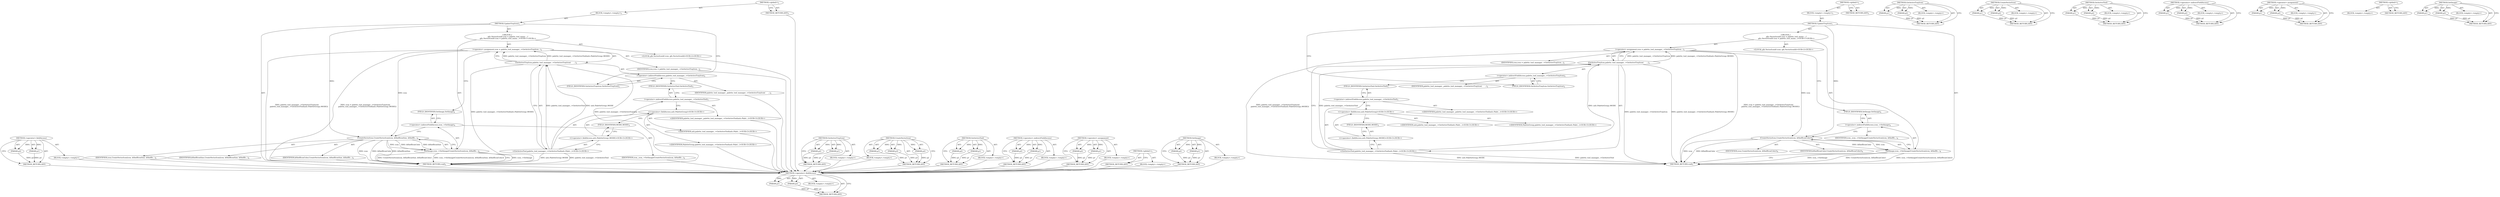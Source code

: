 digraph "SetImage" {
vulnerable_72 [label=<(METHOD,&lt;operator&gt;.fieldAccess)>];
vulnerable_73 [label=<(PARAM,p1)>];
vulnerable_74 [label=<(PARAM,p2)>];
vulnerable_75 [label=<(BLOCK,&lt;empty&gt;,&lt;empty&gt;)>];
vulnerable_76 [label=<(METHOD_RETURN,ANY)>];
vulnerable_6 [label=<(METHOD,&lt;global&gt;)<SUB>1</SUB>>];
vulnerable_7 [label=<(BLOCK,&lt;empty&gt;,&lt;empty&gt;)<SUB>1</SUB>>];
vulnerable_8 [label=<(METHOD,UpdateTrayIcon)<SUB>1</SUB>>];
vulnerable_9 [label="<(BLOCK,{
   gfx::VectorIconId icon = palette_tool_mana...,{
   gfx::VectorIconId icon = palette_tool_mana...)<SUB>1</SUB>>"];
vulnerable_10 [label="<(LOCAL,gfx.VectorIconId icon: gfx.VectorIconId)<SUB>2</SUB>>"];
vulnerable_11 [label=<(&lt;operator&gt;.assignment,icon = palette_tool_manager_-&gt;GetActiveTrayIcon...)<SUB>2</SUB>>];
vulnerable_12 [label=<(IDENTIFIER,icon,icon = palette_tool_manager_-&gt;GetActiveTrayIcon...)<SUB>2</SUB>>];
vulnerable_13 [label=<(GetActiveTrayIcon,palette_tool_manager_-&gt;GetActiveTrayIcon(
     ...)<SUB>2</SUB>>];
vulnerable_14 [label=<(&lt;operator&gt;.indirectFieldAccess,palette_tool_manager_-&gt;GetActiveTrayIcon)<SUB>2</SUB>>];
vulnerable_15 [label=<(IDENTIFIER,palette_tool_manager_,palette_tool_manager_-&gt;GetActiveTrayIcon(
     ...)<SUB>2</SUB>>];
vulnerable_16 [label=<(FIELD_IDENTIFIER,GetActiveTrayIcon,GetActiveTrayIcon)<SUB>2</SUB>>];
vulnerable_17 [label="<(GetActiveTool,palette_tool_manager_-&gt;GetActiveTool(ash::Palet...)<SUB>3</SUB>>"];
vulnerable_18 [label=<(&lt;operator&gt;.indirectFieldAccess,palette_tool_manager_-&gt;GetActiveTool)<SUB>3</SUB>>];
vulnerable_19 [label="<(IDENTIFIER,palette_tool_manager_,palette_tool_manager_-&gt;GetActiveTool(ash::Palet...)<SUB>3</SUB>>"];
vulnerable_20 [label=<(FIELD_IDENTIFIER,GetActiveTool,GetActiveTool)<SUB>3</SUB>>];
vulnerable_21 [label="<(&lt;operator&gt;.fieldAccess,ash::PaletteGroup::MODE)<SUB>3</SUB>>"];
vulnerable_22 [label="<(&lt;operator&gt;.fieldAccess,ash::PaletteGroup)<SUB>3</SUB>>"];
vulnerable_23 [label="<(IDENTIFIER,ash,palette_tool_manager_-&gt;GetActiveTool(ash::Palet...)<SUB>3</SUB>>"];
vulnerable_24 [label="<(IDENTIFIER,PaletteGroup,palette_tool_manager_-&gt;GetActiveTool(ash::Palet...)<SUB>3</SUB>>"];
vulnerable_25 [label=<(FIELD_IDENTIFIER,MODE,MODE)<SUB>3</SUB>>];
vulnerable_26 [label=<(SetImage,icon_-&gt;SetImage(CreateVectorIcon(icon, kShelfIc...)<SUB>4</SUB>>];
vulnerable_27 [label=<(&lt;operator&gt;.indirectFieldAccess,icon_-&gt;SetImage)<SUB>4</SUB>>];
vulnerable_28 [label=<(IDENTIFIER,icon_,icon_-&gt;SetImage(CreateVectorIcon(icon, kShelfIc...)<SUB>4</SUB>>];
vulnerable_29 [label=<(FIELD_IDENTIFIER,SetImage,SetImage)<SUB>4</SUB>>];
vulnerable_30 [label=<(CreateVectorIcon,CreateVectorIcon(icon, kShelfIconColor))<SUB>4</SUB>>];
vulnerable_31 [label=<(IDENTIFIER,icon,CreateVectorIcon(icon, kShelfIconColor))<SUB>4</SUB>>];
vulnerable_32 [label=<(IDENTIFIER,kShelfIconColor,CreateVectorIcon(icon, kShelfIconColor))<SUB>4</SUB>>];
vulnerable_33 [label=<(METHOD_RETURN,void)<SUB>1</SUB>>];
vulnerable_35 [label=<(METHOD_RETURN,ANY)<SUB>1</SUB>>];
vulnerable_57 [label=<(METHOD,GetActiveTrayIcon)>];
vulnerable_58 [label=<(PARAM,p1)>];
vulnerable_59 [label=<(PARAM,p2)>];
vulnerable_60 [label=<(BLOCK,&lt;empty&gt;,&lt;empty&gt;)>];
vulnerable_61 [label=<(METHOD_RETURN,ANY)>];
vulnerable_82 [label=<(METHOD,CreateVectorIcon)>];
vulnerable_83 [label=<(PARAM,p1)>];
vulnerable_84 [label=<(PARAM,p2)>];
vulnerable_85 [label=<(BLOCK,&lt;empty&gt;,&lt;empty&gt;)>];
vulnerable_86 [label=<(METHOD_RETURN,ANY)>];
vulnerable_67 [label=<(METHOD,GetActiveTool)>];
vulnerable_68 [label=<(PARAM,p1)>];
vulnerable_69 [label=<(PARAM,p2)>];
vulnerable_70 [label=<(BLOCK,&lt;empty&gt;,&lt;empty&gt;)>];
vulnerable_71 [label=<(METHOD_RETURN,ANY)>];
vulnerable_62 [label=<(METHOD,&lt;operator&gt;.indirectFieldAccess)>];
vulnerable_63 [label=<(PARAM,p1)>];
vulnerable_64 [label=<(PARAM,p2)>];
vulnerable_65 [label=<(BLOCK,&lt;empty&gt;,&lt;empty&gt;)>];
vulnerable_66 [label=<(METHOD_RETURN,ANY)>];
vulnerable_52 [label=<(METHOD,&lt;operator&gt;.assignment)>];
vulnerable_53 [label=<(PARAM,p1)>];
vulnerable_54 [label=<(PARAM,p2)>];
vulnerable_55 [label=<(BLOCK,&lt;empty&gt;,&lt;empty&gt;)>];
vulnerable_56 [label=<(METHOD_RETURN,ANY)>];
vulnerable_46 [label=<(METHOD,&lt;global&gt;)<SUB>1</SUB>>];
vulnerable_47 [label=<(BLOCK,&lt;empty&gt;,&lt;empty&gt;)>];
vulnerable_48 [label=<(METHOD_RETURN,ANY)>];
vulnerable_77 [label=<(METHOD,SetImage)>];
vulnerable_78 [label=<(PARAM,p1)>];
vulnerable_79 [label=<(PARAM,p2)>];
vulnerable_80 [label=<(BLOCK,&lt;empty&gt;,&lt;empty&gt;)>];
vulnerable_81 [label=<(METHOD_RETURN,ANY)>];
fixed_73 [label=<(METHOD,&lt;operator&gt;.fieldAccess)>];
fixed_74 [label=<(PARAM,p1)>];
fixed_75 [label=<(PARAM,p2)>];
fixed_76 [label=<(BLOCK,&lt;empty&gt;,&lt;empty&gt;)>];
fixed_77 [label=<(METHOD_RETURN,ANY)>];
fixed_6 [label=<(METHOD,&lt;global&gt;)<SUB>1</SUB>>];
fixed_7 [label=<(BLOCK,&lt;empty&gt;,&lt;empty&gt;)<SUB>1</SUB>>];
fixed_8 [label=<(METHOD,UpdateTrayIcon)<SUB>1</SUB>>];
fixed_9 [label="<(BLOCK,{
   gfx::VectorIconId icon = palette_tool_mana...,{
   gfx::VectorIconId icon = palette_tool_mana...)<SUB>1</SUB>>"];
fixed_10 [label="<(LOCAL,gfx.VectorIconId icon: gfx.VectorIconId)<SUB>2</SUB>>"];
fixed_11 [label=<(&lt;operator&gt;.assignment,icon = palette_tool_manager_-&gt;GetActiveTrayIcon...)<SUB>2</SUB>>];
fixed_12 [label=<(IDENTIFIER,icon,icon = palette_tool_manager_-&gt;GetActiveTrayIcon...)<SUB>2</SUB>>];
fixed_13 [label=<(GetActiveTrayIcon,palette_tool_manager_-&gt;GetActiveTrayIcon(
     ...)<SUB>2</SUB>>];
fixed_14 [label=<(&lt;operator&gt;.indirectFieldAccess,palette_tool_manager_-&gt;GetActiveTrayIcon)<SUB>2</SUB>>];
fixed_15 [label=<(IDENTIFIER,palette_tool_manager_,palette_tool_manager_-&gt;GetActiveTrayIcon(
     ...)<SUB>2</SUB>>];
fixed_16 [label=<(FIELD_IDENTIFIER,GetActiveTrayIcon,GetActiveTrayIcon)<SUB>2</SUB>>];
fixed_17 [label="<(GetActiveTool,palette_tool_manager_-&gt;GetActiveTool(ash::Palet...)<SUB>3</SUB>>"];
fixed_18 [label=<(&lt;operator&gt;.indirectFieldAccess,palette_tool_manager_-&gt;GetActiveTool)<SUB>3</SUB>>];
fixed_19 [label="<(IDENTIFIER,palette_tool_manager_,palette_tool_manager_-&gt;GetActiveTool(ash::Palet...)<SUB>3</SUB>>"];
fixed_20 [label=<(FIELD_IDENTIFIER,GetActiveTool,GetActiveTool)<SUB>3</SUB>>];
fixed_21 [label="<(&lt;operator&gt;.fieldAccess,ash::PaletteGroup::MODE)<SUB>3</SUB>>"];
fixed_22 [label="<(&lt;operator&gt;.fieldAccess,ash::PaletteGroup)<SUB>3</SUB>>"];
fixed_23 [label="<(IDENTIFIER,ash,palette_tool_manager_-&gt;GetActiveTool(ash::Palet...)<SUB>3</SUB>>"];
fixed_24 [label="<(IDENTIFIER,PaletteGroup,palette_tool_manager_-&gt;GetActiveTool(ash::Palet...)<SUB>3</SUB>>"];
fixed_25 [label=<(FIELD_IDENTIFIER,MODE,MODE)<SUB>3</SUB>>];
fixed_26 [label=<(SetImage,icon_-&gt;SetImage(CreateVectorIcon(icon, kShelfIc...)<SUB>4</SUB>>];
fixed_27 [label=<(&lt;operator&gt;.indirectFieldAccess,icon_-&gt;SetImage)<SUB>4</SUB>>];
fixed_28 [label=<(IDENTIFIER,icon_,icon_-&gt;SetImage(CreateVectorIcon(icon, kShelfIc...)<SUB>4</SUB>>];
fixed_29 [label=<(FIELD_IDENTIFIER,SetImage,SetImage)<SUB>4</SUB>>];
fixed_30 [label=<(CreateVectorIcon,CreateVectorIcon(icon, kShelfIconSize, kShelfIc...)<SUB>4</SUB>>];
fixed_31 [label=<(IDENTIFIER,icon,CreateVectorIcon(icon, kShelfIconSize, kShelfIc...)<SUB>4</SUB>>];
fixed_32 [label=<(IDENTIFIER,kShelfIconSize,CreateVectorIcon(icon, kShelfIconSize, kShelfIc...)<SUB>4</SUB>>];
fixed_33 [label=<(IDENTIFIER,kShelfIconColor,CreateVectorIcon(icon, kShelfIconSize, kShelfIc...)<SUB>4</SUB>>];
fixed_34 [label=<(METHOD_RETURN,void)<SUB>1</SUB>>];
fixed_36 [label=<(METHOD_RETURN,ANY)<SUB>1</SUB>>];
fixed_58 [label=<(METHOD,GetActiveTrayIcon)>];
fixed_59 [label=<(PARAM,p1)>];
fixed_60 [label=<(PARAM,p2)>];
fixed_61 [label=<(BLOCK,&lt;empty&gt;,&lt;empty&gt;)>];
fixed_62 [label=<(METHOD_RETURN,ANY)>];
fixed_83 [label=<(METHOD,CreateVectorIcon)>];
fixed_84 [label=<(PARAM,p1)>];
fixed_85 [label=<(PARAM,p2)>];
fixed_86 [label=<(PARAM,p3)>];
fixed_87 [label=<(BLOCK,&lt;empty&gt;,&lt;empty&gt;)>];
fixed_88 [label=<(METHOD_RETURN,ANY)>];
fixed_68 [label=<(METHOD,GetActiveTool)>];
fixed_69 [label=<(PARAM,p1)>];
fixed_70 [label=<(PARAM,p2)>];
fixed_71 [label=<(BLOCK,&lt;empty&gt;,&lt;empty&gt;)>];
fixed_72 [label=<(METHOD_RETURN,ANY)>];
fixed_63 [label=<(METHOD,&lt;operator&gt;.indirectFieldAccess)>];
fixed_64 [label=<(PARAM,p1)>];
fixed_65 [label=<(PARAM,p2)>];
fixed_66 [label=<(BLOCK,&lt;empty&gt;,&lt;empty&gt;)>];
fixed_67 [label=<(METHOD_RETURN,ANY)>];
fixed_53 [label=<(METHOD,&lt;operator&gt;.assignment)>];
fixed_54 [label=<(PARAM,p1)>];
fixed_55 [label=<(PARAM,p2)>];
fixed_56 [label=<(BLOCK,&lt;empty&gt;,&lt;empty&gt;)>];
fixed_57 [label=<(METHOD_RETURN,ANY)>];
fixed_47 [label=<(METHOD,&lt;global&gt;)<SUB>1</SUB>>];
fixed_48 [label=<(BLOCK,&lt;empty&gt;,&lt;empty&gt;)>];
fixed_49 [label=<(METHOD_RETURN,ANY)>];
fixed_78 [label=<(METHOD,SetImage)>];
fixed_79 [label=<(PARAM,p1)>];
fixed_80 [label=<(PARAM,p2)>];
fixed_81 [label=<(BLOCK,&lt;empty&gt;,&lt;empty&gt;)>];
fixed_82 [label=<(METHOD_RETURN,ANY)>];
vulnerable_72 -> vulnerable_73  [key=0, label="AST: "];
vulnerable_72 -> vulnerable_73  [key=1, label="DDG: "];
vulnerable_72 -> vulnerable_75  [key=0, label="AST: "];
vulnerable_72 -> vulnerable_74  [key=0, label="AST: "];
vulnerable_72 -> vulnerable_74  [key=1, label="DDG: "];
vulnerable_72 -> vulnerable_76  [key=0, label="AST: "];
vulnerable_72 -> vulnerable_76  [key=1, label="CFG: "];
vulnerable_73 -> vulnerable_76  [key=0, label="DDG: p1"];
vulnerable_74 -> vulnerable_76  [key=0, label="DDG: p2"];
vulnerable_6 -> vulnerable_7  [key=0, label="AST: "];
vulnerable_6 -> vulnerable_35  [key=0, label="AST: "];
vulnerable_6 -> vulnerable_35  [key=1, label="CFG: "];
vulnerable_7 -> vulnerable_8  [key=0, label="AST: "];
vulnerable_8 -> vulnerable_9  [key=0, label="AST: "];
vulnerable_8 -> vulnerable_33  [key=0, label="AST: "];
vulnerable_8 -> vulnerable_16  [key=0, label="CFG: "];
vulnerable_8 -> vulnerable_30  [key=0, label="DDG: "];
vulnerable_9 -> vulnerable_10  [key=0, label="AST: "];
vulnerable_9 -> vulnerable_11  [key=0, label="AST: "];
vulnerable_9 -> vulnerable_26  [key=0, label="AST: "];
vulnerable_11 -> vulnerable_12  [key=0, label="AST: "];
vulnerable_11 -> vulnerable_13  [key=0, label="AST: "];
vulnerable_11 -> vulnerable_29  [key=0, label="CFG: "];
vulnerable_11 -> vulnerable_33  [key=0, label="DDG: palette_tool_manager_-&gt;GetActiveTrayIcon(
       palette_tool_manager_-&gt;GetActiveTool(ash::PaletteGroup::MODE))"];
vulnerable_11 -> vulnerable_33  [key=1, label="DDG: icon = palette_tool_manager_-&gt;GetActiveTrayIcon(
       palette_tool_manager_-&gt;GetActiveTool(ash::PaletteGroup::MODE))"];
vulnerable_11 -> vulnerable_30  [key=0, label="DDG: icon"];
vulnerable_13 -> vulnerable_14  [key=0, label="AST: "];
vulnerable_13 -> vulnerable_17  [key=0, label="AST: "];
vulnerable_13 -> vulnerable_11  [key=0, label="CFG: "];
vulnerable_13 -> vulnerable_11  [key=1, label="DDG: palette_tool_manager_-&gt;GetActiveTrayIcon"];
vulnerable_13 -> vulnerable_11  [key=2, label="DDG: palette_tool_manager_-&gt;GetActiveTool(ash::PaletteGroup::MODE)"];
vulnerable_13 -> vulnerable_33  [key=0, label="DDG: palette_tool_manager_-&gt;GetActiveTrayIcon"];
vulnerable_13 -> vulnerable_33  [key=1, label="DDG: palette_tool_manager_-&gt;GetActiveTool(ash::PaletteGroup::MODE)"];
vulnerable_14 -> vulnerable_15  [key=0, label="AST: "];
vulnerable_14 -> vulnerable_16  [key=0, label="AST: "];
vulnerable_14 -> vulnerable_20  [key=0, label="CFG: "];
vulnerable_16 -> vulnerable_14  [key=0, label="CFG: "];
vulnerable_17 -> vulnerable_18  [key=0, label="AST: "];
vulnerable_17 -> vulnerable_21  [key=0, label="AST: "];
vulnerable_17 -> vulnerable_13  [key=0, label="CFG: "];
vulnerable_17 -> vulnerable_13  [key=1, label="DDG: palette_tool_manager_-&gt;GetActiveTool"];
vulnerable_17 -> vulnerable_13  [key=2, label="DDG: ash::PaletteGroup::MODE"];
vulnerable_17 -> vulnerable_33  [key=0, label="DDG: palette_tool_manager_-&gt;GetActiveTool"];
vulnerable_17 -> vulnerable_33  [key=1, label="DDG: ash::PaletteGroup::MODE"];
vulnerable_18 -> vulnerable_19  [key=0, label="AST: "];
vulnerable_18 -> vulnerable_20  [key=0, label="AST: "];
vulnerable_18 -> vulnerable_22  [key=0, label="CFG: "];
vulnerable_20 -> vulnerable_18  [key=0, label="CFG: "];
vulnerable_21 -> vulnerable_22  [key=0, label="AST: "];
vulnerable_21 -> vulnerable_25  [key=0, label="AST: "];
vulnerable_21 -> vulnerable_17  [key=0, label="CFG: "];
vulnerable_22 -> vulnerable_23  [key=0, label="AST: "];
vulnerable_22 -> vulnerable_24  [key=0, label="AST: "];
vulnerable_22 -> vulnerable_25  [key=0, label="CFG: "];
vulnerable_25 -> vulnerable_21  [key=0, label="CFG: "];
vulnerable_26 -> vulnerable_27  [key=0, label="AST: "];
vulnerable_26 -> vulnerable_30  [key=0, label="AST: "];
vulnerable_26 -> vulnerable_33  [key=0, label="CFG: "];
vulnerable_26 -> vulnerable_33  [key=1, label="DDG: icon_-&gt;SetImage"];
vulnerable_26 -> vulnerable_33  [key=2, label="DDG: CreateVectorIcon(icon, kShelfIconColor)"];
vulnerable_26 -> vulnerable_33  [key=3, label="DDG: icon_-&gt;SetImage(CreateVectorIcon(icon, kShelfIconColor))"];
vulnerable_27 -> vulnerable_28  [key=0, label="AST: "];
vulnerable_27 -> vulnerable_29  [key=0, label="AST: "];
vulnerable_27 -> vulnerable_30  [key=0, label="CFG: "];
vulnerable_29 -> vulnerable_27  [key=0, label="CFG: "];
vulnerable_30 -> vulnerable_31  [key=0, label="AST: "];
vulnerable_30 -> vulnerable_32  [key=0, label="AST: "];
vulnerable_30 -> vulnerable_26  [key=0, label="CFG: "];
vulnerable_30 -> vulnerable_26  [key=1, label="DDG: icon"];
vulnerable_30 -> vulnerable_26  [key=2, label="DDG: kShelfIconColor"];
vulnerable_30 -> vulnerable_33  [key=0, label="DDG: icon"];
vulnerable_30 -> vulnerable_33  [key=1, label="DDG: kShelfIconColor"];
vulnerable_57 -> vulnerable_58  [key=0, label="AST: "];
vulnerable_57 -> vulnerable_58  [key=1, label="DDG: "];
vulnerable_57 -> vulnerable_60  [key=0, label="AST: "];
vulnerable_57 -> vulnerable_59  [key=0, label="AST: "];
vulnerable_57 -> vulnerable_59  [key=1, label="DDG: "];
vulnerable_57 -> vulnerable_61  [key=0, label="AST: "];
vulnerable_57 -> vulnerable_61  [key=1, label="CFG: "];
vulnerable_58 -> vulnerable_61  [key=0, label="DDG: p1"];
vulnerable_59 -> vulnerable_61  [key=0, label="DDG: p2"];
vulnerable_82 -> vulnerable_83  [key=0, label="AST: "];
vulnerable_82 -> vulnerable_83  [key=1, label="DDG: "];
vulnerable_82 -> vulnerable_85  [key=0, label="AST: "];
vulnerable_82 -> vulnerable_84  [key=0, label="AST: "];
vulnerable_82 -> vulnerable_84  [key=1, label="DDG: "];
vulnerable_82 -> vulnerable_86  [key=0, label="AST: "];
vulnerable_82 -> vulnerable_86  [key=1, label="CFG: "];
vulnerable_83 -> vulnerable_86  [key=0, label="DDG: p1"];
vulnerable_84 -> vulnerable_86  [key=0, label="DDG: p2"];
vulnerable_67 -> vulnerable_68  [key=0, label="AST: "];
vulnerable_67 -> vulnerable_68  [key=1, label="DDG: "];
vulnerable_67 -> vulnerable_70  [key=0, label="AST: "];
vulnerable_67 -> vulnerable_69  [key=0, label="AST: "];
vulnerable_67 -> vulnerable_69  [key=1, label="DDG: "];
vulnerable_67 -> vulnerable_71  [key=0, label="AST: "];
vulnerable_67 -> vulnerable_71  [key=1, label="CFG: "];
vulnerable_68 -> vulnerable_71  [key=0, label="DDG: p1"];
vulnerable_69 -> vulnerable_71  [key=0, label="DDG: p2"];
vulnerable_62 -> vulnerable_63  [key=0, label="AST: "];
vulnerable_62 -> vulnerable_63  [key=1, label="DDG: "];
vulnerable_62 -> vulnerable_65  [key=0, label="AST: "];
vulnerable_62 -> vulnerable_64  [key=0, label="AST: "];
vulnerable_62 -> vulnerable_64  [key=1, label="DDG: "];
vulnerable_62 -> vulnerable_66  [key=0, label="AST: "];
vulnerable_62 -> vulnerable_66  [key=1, label="CFG: "];
vulnerable_63 -> vulnerable_66  [key=0, label="DDG: p1"];
vulnerable_64 -> vulnerable_66  [key=0, label="DDG: p2"];
vulnerable_52 -> vulnerable_53  [key=0, label="AST: "];
vulnerable_52 -> vulnerable_53  [key=1, label="DDG: "];
vulnerable_52 -> vulnerable_55  [key=0, label="AST: "];
vulnerable_52 -> vulnerable_54  [key=0, label="AST: "];
vulnerable_52 -> vulnerable_54  [key=1, label="DDG: "];
vulnerable_52 -> vulnerable_56  [key=0, label="AST: "];
vulnerable_52 -> vulnerable_56  [key=1, label="CFG: "];
vulnerable_53 -> vulnerable_56  [key=0, label="DDG: p1"];
vulnerable_54 -> vulnerable_56  [key=0, label="DDG: p2"];
vulnerable_46 -> vulnerable_47  [key=0, label="AST: "];
vulnerable_46 -> vulnerable_48  [key=0, label="AST: "];
vulnerable_46 -> vulnerable_48  [key=1, label="CFG: "];
vulnerable_77 -> vulnerable_78  [key=0, label="AST: "];
vulnerable_77 -> vulnerable_78  [key=1, label="DDG: "];
vulnerable_77 -> vulnerable_80  [key=0, label="AST: "];
vulnerable_77 -> vulnerable_79  [key=0, label="AST: "];
vulnerable_77 -> vulnerable_79  [key=1, label="DDG: "];
vulnerable_77 -> vulnerable_81  [key=0, label="AST: "];
vulnerable_77 -> vulnerable_81  [key=1, label="CFG: "];
vulnerable_78 -> vulnerable_81  [key=0, label="DDG: p1"];
vulnerable_79 -> vulnerable_81  [key=0, label="DDG: p2"];
fixed_73 -> fixed_74  [key=0, label="AST: "];
fixed_73 -> fixed_74  [key=1, label="DDG: "];
fixed_73 -> fixed_76  [key=0, label="AST: "];
fixed_73 -> fixed_75  [key=0, label="AST: "];
fixed_73 -> fixed_75  [key=1, label="DDG: "];
fixed_73 -> fixed_77  [key=0, label="AST: "];
fixed_73 -> fixed_77  [key=1, label="CFG: "];
fixed_74 -> fixed_77  [key=0, label="DDG: p1"];
fixed_75 -> fixed_77  [key=0, label="DDG: p2"];
fixed_76 -> vulnerable_72  [key=0];
fixed_77 -> vulnerable_72  [key=0];
fixed_6 -> fixed_7  [key=0, label="AST: "];
fixed_6 -> fixed_36  [key=0, label="AST: "];
fixed_6 -> fixed_36  [key=1, label="CFG: "];
fixed_7 -> fixed_8  [key=0, label="AST: "];
fixed_8 -> fixed_9  [key=0, label="AST: "];
fixed_8 -> fixed_34  [key=0, label="AST: "];
fixed_8 -> fixed_16  [key=0, label="CFG: "];
fixed_8 -> fixed_30  [key=0, label="DDG: "];
fixed_9 -> fixed_10  [key=0, label="AST: "];
fixed_9 -> fixed_11  [key=0, label="AST: "];
fixed_9 -> fixed_26  [key=0, label="AST: "];
fixed_10 -> vulnerable_72  [key=0];
fixed_11 -> fixed_12  [key=0, label="AST: "];
fixed_11 -> fixed_13  [key=0, label="AST: "];
fixed_11 -> fixed_29  [key=0, label="CFG: "];
fixed_11 -> fixed_34  [key=0, label="DDG: palette_tool_manager_-&gt;GetActiveTrayIcon(
       palette_tool_manager_-&gt;GetActiveTool(ash::PaletteGroup::MODE))"];
fixed_11 -> fixed_34  [key=1, label="DDG: icon = palette_tool_manager_-&gt;GetActiveTrayIcon(
       palette_tool_manager_-&gt;GetActiveTool(ash::PaletteGroup::MODE))"];
fixed_11 -> fixed_30  [key=0, label="DDG: icon"];
fixed_12 -> vulnerable_72  [key=0];
fixed_13 -> fixed_14  [key=0, label="AST: "];
fixed_13 -> fixed_17  [key=0, label="AST: "];
fixed_13 -> fixed_11  [key=0, label="CFG: "];
fixed_13 -> fixed_11  [key=1, label="DDG: palette_tool_manager_-&gt;GetActiveTrayIcon"];
fixed_13 -> fixed_11  [key=2, label="DDG: palette_tool_manager_-&gt;GetActiveTool(ash::PaletteGroup::MODE)"];
fixed_13 -> fixed_34  [key=0, label="DDG: palette_tool_manager_-&gt;GetActiveTrayIcon"];
fixed_13 -> fixed_34  [key=1, label="DDG: palette_tool_manager_-&gt;GetActiveTool(ash::PaletteGroup::MODE)"];
fixed_14 -> fixed_15  [key=0, label="AST: "];
fixed_14 -> fixed_16  [key=0, label="AST: "];
fixed_14 -> fixed_20  [key=0, label="CFG: "];
fixed_15 -> vulnerable_72  [key=0];
fixed_16 -> fixed_14  [key=0, label="CFG: "];
fixed_17 -> fixed_18  [key=0, label="AST: "];
fixed_17 -> fixed_21  [key=0, label="AST: "];
fixed_17 -> fixed_13  [key=0, label="CFG: "];
fixed_17 -> fixed_13  [key=1, label="DDG: palette_tool_manager_-&gt;GetActiveTool"];
fixed_17 -> fixed_13  [key=2, label="DDG: ash::PaletteGroup::MODE"];
fixed_17 -> fixed_34  [key=0, label="DDG: palette_tool_manager_-&gt;GetActiveTool"];
fixed_17 -> fixed_34  [key=1, label="DDG: ash::PaletteGroup::MODE"];
fixed_18 -> fixed_19  [key=0, label="AST: "];
fixed_18 -> fixed_20  [key=0, label="AST: "];
fixed_18 -> fixed_22  [key=0, label="CFG: "];
fixed_19 -> vulnerable_72  [key=0];
fixed_20 -> fixed_18  [key=0, label="CFG: "];
fixed_21 -> fixed_22  [key=0, label="AST: "];
fixed_21 -> fixed_25  [key=0, label="AST: "];
fixed_21 -> fixed_17  [key=0, label="CFG: "];
fixed_22 -> fixed_23  [key=0, label="AST: "];
fixed_22 -> fixed_24  [key=0, label="AST: "];
fixed_22 -> fixed_25  [key=0, label="CFG: "];
fixed_23 -> vulnerable_72  [key=0];
fixed_24 -> vulnerable_72  [key=0];
fixed_25 -> fixed_21  [key=0, label="CFG: "];
fixed_26 -> fixed_27  [key=0, label="AST: "];
fixed_26 -> fixed_30  [key=0, label="AST: "];
fixed_26 -> fixed_34  [key=0, label="CFG: "];
fixed_26 -> fixed_34  [key=1, label="DDG: icon_-&gt;SetImage"];
fixed_26 -> fixed_34  [key=2, label="DDG: CreateVectorIcon(icon, kShelfIconSize, kShelfIconColor)"];
fixed_26 -> fixed_34  [key=3, label="DDG: icon_-&gt;SetImage(CreateVectorIcon(icon, kShelfIconSize, kShelfIconColor))"];
fixed_27 -> fixed_28  [key=0, label="AST: "];
fixed_27 -> fixed_29  [key=0, label="AST: "];
fixed_27 -> fixed_30  [key=0, label="CFG: "];
fixed_28 -> vulnerable_72  [key=0];
fixed_29 -> fixed_27  [key=0, label="CFG: "];
fixed_30 -> fixed_31  [key=0, label="AST: "];
fixed_30 -> fixed_32  [key=0, label="AST: "];
fixed_30 -> fixed_33  [key=0, label="AST: "];
fixed_30 -> fixed_26  [key=0, label="CFG: "];
fixed_30 -> fixed_26  [key=1, label="DDG: icon"];
fixed_30 -> fixed_26  [key=2, label="DDG: kShelfIconSize"];
fixed_30 -> fixed_26  [key=3, label="DDG: kShelfIconColor"];
fixed_30 -> fixed_34  [key=0, label="DDG: icon"];
fixed_30 -> fixed_34  [key=1, label="DDG: kShelfIconColor"];
fixed_30 -> fixed_34  [key=2, label="DDG: kShelfIconSize"];
fixed_31 -> vulnerable_72  [key=0];
fixed_32 -> vulnerable_72  [key=0];
fixed_33 -> vulnerable_72  [key=0];
fixed_34 -> vulnerable_72  [key=0];
fixed_36 -> vulnerable_72  [key=0];
fixed_58 -> fixed_59  [key=0, label="AST: "];
fixed_58 -> fixed_59  [key=1, label="DDG: "];
fixed_58 -> fixed_61  [key=0, label="AST: "];
fixed_58 -> fixed_60  [key=0, label="AST: "];
fixed_58 -> fixed_60  [key=1, label="DDG: "];
fixed_58 -> fixed_62  [key=0, label="AST: "];
fixed_58 -> fixed_62  [key=1, label="CFG: "];
fixed_59 -> fixed_62  [key=0, label="DDG: p1"];
fixed_60 -> fixed_62  [key=0, label="DDG: p2"];
fixed_61 -> vulnerable_72  [key=0];
fixed_62 -> vulnerable_72  [key=0];
fixed_83 -> fixed_84  [key=0, label="AST: "];
fixed_83 -> fixed_84  [key=1, label="DDG: "];
fixed_83 -> fixed_87  [key=0, label="AST: "];
fixed_83 -> fixed_85  [key=0, label="AST: "];
fixed_83 -> fixed_85  [key=1, label="DDG: "];
fixed_83 -> fixed_88  [key=0, label="AST: "];
fixed_83 -> fixed_88  [key=1, label="CFG: "];
fixed_83 -> fixed_86  [key=0, label="AST: "];
fixed_83 -> fixed_86  [key=1, label="DDG: "];
fixed_84 -> fixed_88  [key=0, label="DDG: p1"];
fixed_85 -> fixed_88  [key=0, label="DDG: p2"];
fixed_86 -> fixed_88  [key=0, label="DDG: p3"];
fixed_87 -> vulnerable_72  [key=0];
fixed_88 -> vulnerable_72  [key=0];
fixed_68 -> fixed_69  [key=0, label="AST: "];
fixed_68 -> fixed_69  [key=1, label="DDG: "];
fixed_68 -> fixed_71  [key=0, label="AST: "];
fixed_68 -> fixed_70  [key=0, label="AST: "];
fixed_68 -> fixed_70  [key=1, label="DDG: "];
fixed_68 -> fixed_72  [key=0, label="AST: "];
fixed_68 -> fixed_72  [key=1, label="CFG: "];
fixed_69 -> fixed_72  [key=0, label="DDG: p1"];
fixed_70 -> fixed_72  [key=0, label="DDG: p2"];
fixed_71 -> vulnerable_72  [key=0];
fixed_72 -> vulnerable_72  [key=0];
fixed_63 -> fixed_64  [key=0, label="AST: "];
fixed_63 -> fixed_64  [key=1, label="DDG: "];
fixed_63 -> fixed_66  [key=0, label="AST: "];
fixed_63 -> fixed_65  [key=0, label="AST: "];
fixed_63 -> fixed_65  [key=1, label="DDG: "];
fixed_63 -> fixed_67  [key=0, label="AST: "];
fixed_63 -> fixed_67  [key=1, label="CFG: "];
fixed_64 -> fixed_67  [key=0, label="DDG: p1"];
fixed_65 -> fixed_67  [key=0, label="DDG: p2"];
fixed_66 -> vulnerable_72  [key=0];
fixed_67 -> vulnerable_72  [key=0];
fixed_53 -> fixed_54  [key=0, label="AST: "];
fixed_53 -> fixed_54  [key=1, label="DDG: "];
fixed_53 -> fixed_56  [key=0, label="AST: "];
fixed_53 -> fixed_55  [key=0, label="AST: "];
fixed_53 -> fixed_55  [key=1, label="DDG: "];
fixed_53 -> fixed_57  [key=0, label="AST: "];
fixed_53 -> fixed_57  [key=1, label="CFG: "];
fixed_54 -> fixed_57  [key=0, label="DDG: p1"];
fixed_55 -> fixed_57  [key=0, label="DDG: p2"];
fixed_56 -> vulnerable_72  [key=0];
fixed_57 -> vulnerable_72  [key=0];
fixed_47 -> fixed_48  [key=0, label="AST: "];
fixed_47 -> fixed_49  [key=0, label="AST: "];
fixed_47 -> fixed_49  [key=1, label="CFG: "];
fixed_48 -> vulnerable_72  [key=0];
fixed_49 -> vulnerable_72  [key=0];
fixed_78 -> fixed_79  [key=0, label="AST: "];
fixed_78 -> fixed_79  [key=1, label="DDG: "];
fixed_78 -> fixed_81  [key=0, label="AST: "];
fixed_78 -> fixed_80  [key=0, label="AST: "];
fixed_78 -> fixed_80  [key=1, label="DDG: "];
fixed_78 -> fixed_82  [key=0, label="AST: "];
fixed_78 -> fixed_82  [key=1, label="CFG: "];
fixed_79 -> fixed_82  [key=0, label="DDG: p1"];
fixed_80 -> fixed_82  [key=0, label="DDG: p2"];
fixed_81 -> vulnerable_72  [key=0];
fixed_82 -> vulnerable_72  [key=0];
}
